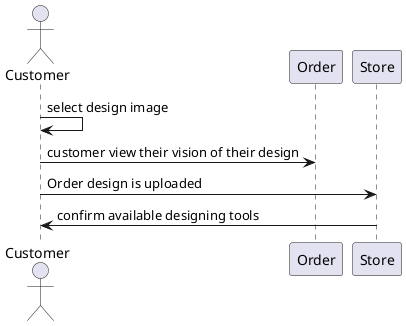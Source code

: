 @startuml
actor Customer
Customer -> Customer: select design image
Customer -> Order: customer view their vision of their design
Customer -> Store: Order design is uploaded
Store -> Customer: confirm available designing tools
@enduml
